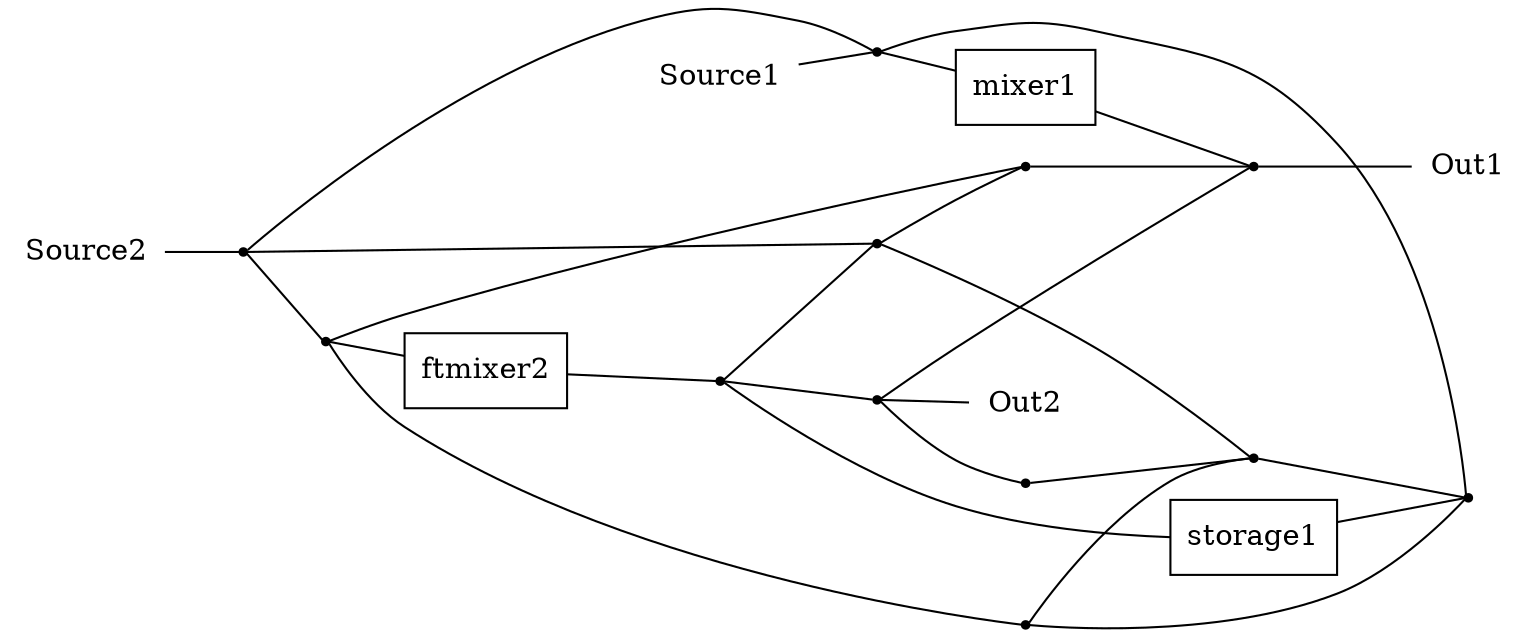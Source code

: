 graph {
rankdir=LR;
Switch1[label=Switch1][shape=point];
Source1[label=Source1][shape=plaintext];
Out2[label=Out2][shape=plaintext];
Switch5[label=Switch5][shape=point];
Switch2[label=Switch2][shape=point];
Out1[label=Out1][shape=plaintext];
Mixer2[label=mixer1][shape=rectangular];
Switch6[label=Switch6][shape=point];
switch81013[label=switch81013][shape=point];
switch50058[label=switch50058][shape=point];
Source2[label=Source2][shape=plaintext];
switch76341[label=switch76341][shape=point];
Mixer1[label=ftmixer2][shape=rectangular];
switch65805[label=switch65805][shape=point];
Switch4[label=Switch4][shape=point];
switch64207[label=switch64207][shape=point];
Switch3[label=Switch3][shape=point];
Switch7[label=Switch7][shape=point];
Storage1[label=storage1][shape=rectangular];
Switch3 -- Switch4;
Switch1 -- Switch2;
switch64207 -- Switch6;
Source2 -- Switch1;
Switch2 -- Mixer1;
Switch3 -- switch65805;
Switch2 -- switch50058;
Switch4 -- switch81013;
Mixer1 -- Switch3;
Switch4 -- Switch7;
Switch5 -- Switch6;
Switch1 -- switch65805;
switch65805 -- switch50058;
Switch7 -- Out1;
switch81013 -- switch76341;
Switch1 -- Switch5;
switch76341 -- Switch6;
Switch3 -- Storage1;
Storage1 -- Switch6;
Switch5 -- Mixer2;
switch65805 -- switch76341;
switch64207 -- switch76341;
Source1 -- Switch5;
Switch2 -- switch64207;
Mixer2 -- Switch7;
switch50058 -- Switch7;
Switch4 -- Out2;
}